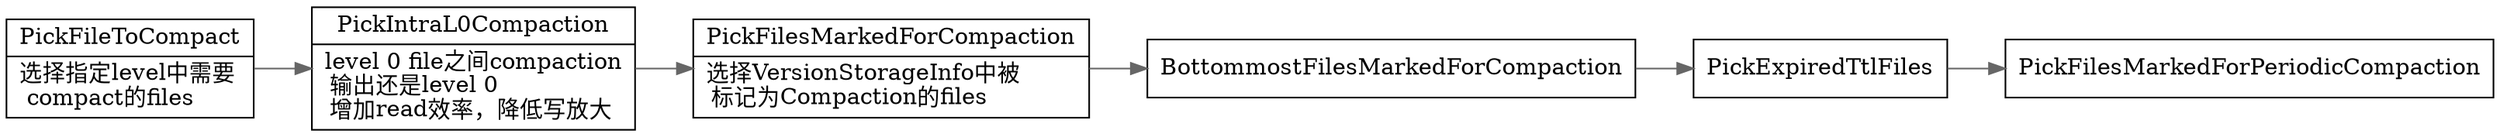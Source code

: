 digraph SetupInitialFiles_pri {
  node[shape=box];
  edge[color=gray40];
  newrank=true;
  rankdir=LR;
  
  PickIntraL0Compaction[
    shape="record"
      label="{{
        PickIntraL0Compaction|
          level 0 file之间compaction\l
          输出还是level 0\l
          增加read效率，降低写放大\l
      }}";
  ];

  PickFileToCompact[
    shape="record";
    label="{{
      PickFileToCompact|
      选择指定level中需要\l 
      compact的files\l
    }}";
  ];
  PickFilesMarkedForCompaction[
    shape="record";
    label="{{
      PickFilesMarkedForCompaction|
      选择VersionStorageInfo中被\l
      标记为Compaction的files\l
    }}";
  ];
  PickFileToCompact -> PickIntraL0Compaction -> PickFilesMarkedForCompaction -> BottommostFilesMarkedForCompaction -> PickExpiredTtlFiles -> PickFilesMarkedForPeriodicCompaction
}

